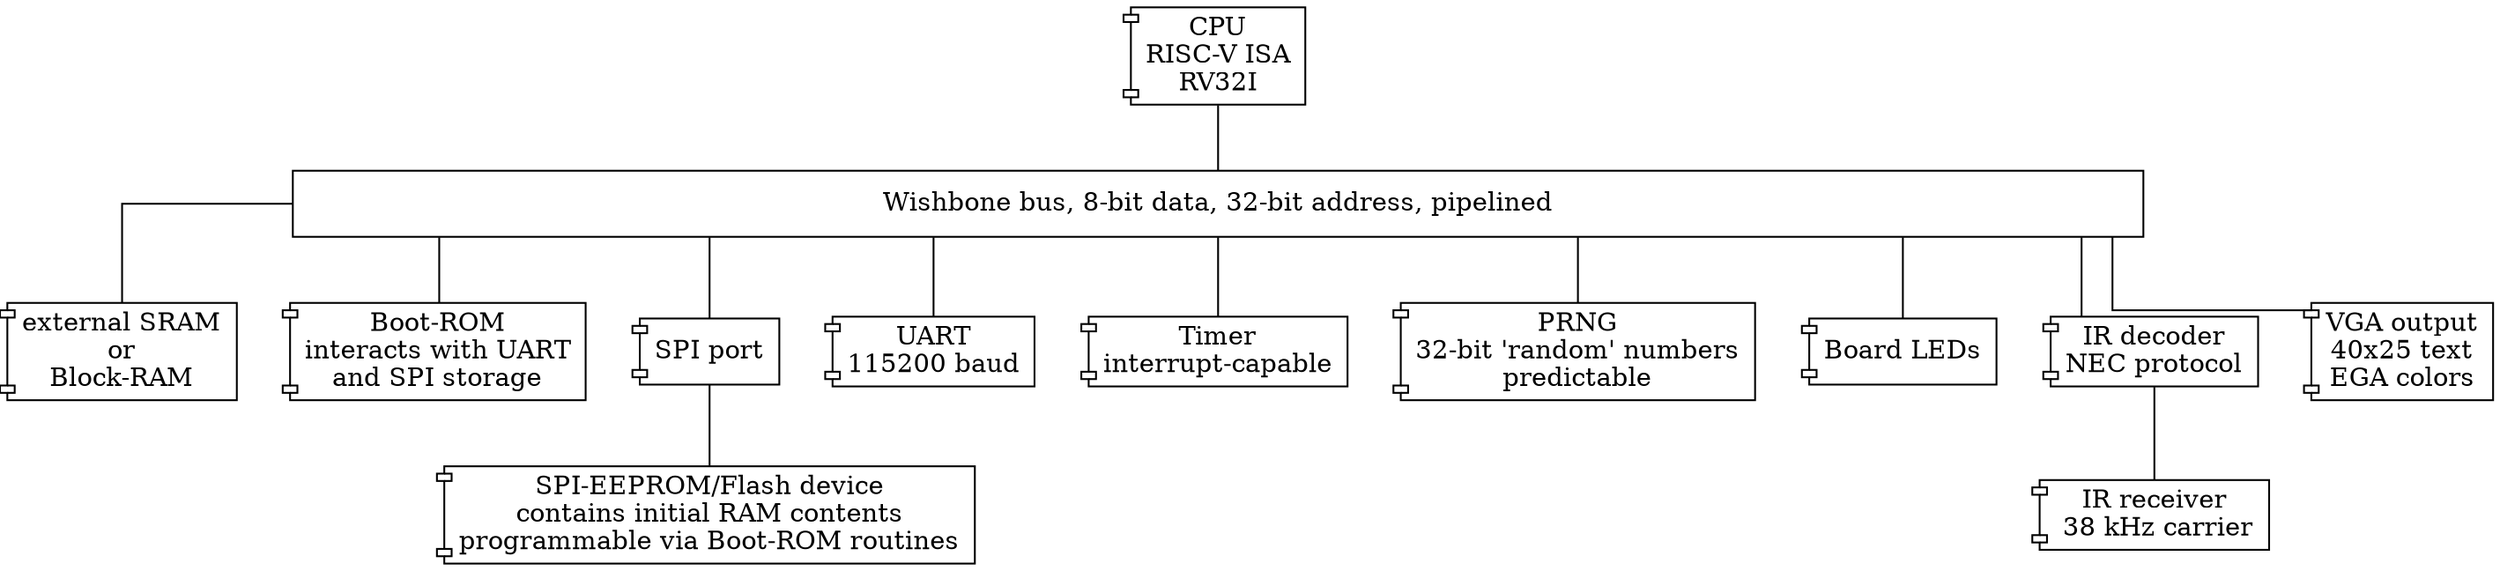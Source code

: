 graph spu32soc {
	graph [splines=ortho, nodesep=0.4]

	cpu[label="CPU\nRISC-V ISA\nRV32I" shape="component"];
	arbiter[label="Wishbone bus, 8-bit data, 32-bit address, pipelined" shape="rect" width=14];

	ram[label="external SRAM\nor\nBlock-RAM" shape="component"]
	brom[label="Boot-ROM\ninteracts with UART\nand SPI storage" shape="component"];
	spi[label="SPI port" shape="component"];
	uart[label="UART\n115200 baud" shape="component"];
	timer[label="Timer\ninterrupt-capable" shape="component"];
	prng[label="PRNG\n32-bit 'random' numbers\npredictable" shape="component"];
	leds[label="Board LEDs" shape="component"];
	ir[label="IR decoder\nNEC protocol" shape="component"];
	vga[label="VGA output\n40x25 text\nEGA colors" shape="component"];

	spiflash[label="SPI-EEPROM/Flash device\ncontains initial RAM contents\nprogrammable via Boot-ROM routines" shape="component"];
	irreceiver[label="IR receiver\n 38 kHz carrier" shape="component"];


	cpu -- arbiter;

	arbiter -- ram;
	arbiter -- brom;
	arbiter -- spi;
	arbiter -- uart;
	arbiter -- timer;
	arbiter -- prng;
	arbiter -- leds;
	arbiter -- ir;
	arbiter -- vga;

	spi -- spiflash;

	ir -- irreceiver;
}
